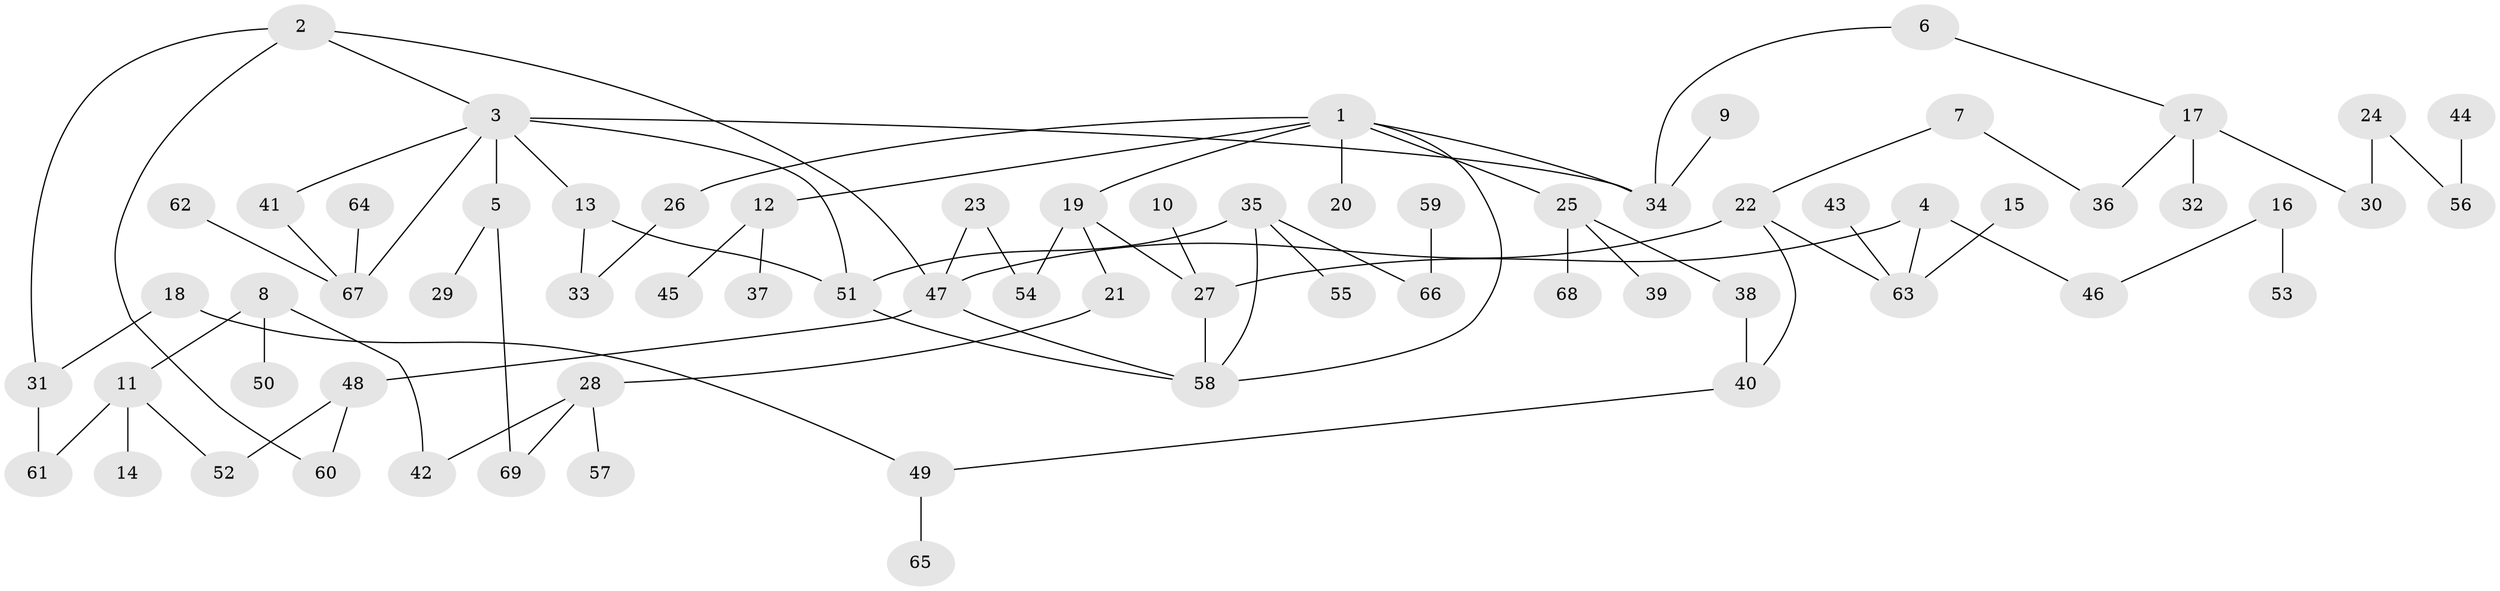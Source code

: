 // original degree distribution, {7: 0.014598540145985401, 6: 0.014598540145985401, 4: 0.058394160583941604, 2: 0.29927007299270075, 5: 0.058394160583941604, 1: 0.3722627737226277, 3: 0.18248175182481752}
// Generated by graph-tools (version 1.1) at 2025/00/03/09/25 03:00:59]
// undirected, 69 vertices, 84 edges
graph export_dot {
graph [start="1"]
  node [color=gray90,style=filled];
  1;
  2;
  3;
  4;
  5;
  6;
  7;
  8;
  9;
  10;
  11;
  12;
  13;
  14;
  15;
  16;
  17;
  18;
  19;
  20;
  21;
  22;
  23;
  24;
  25;
  26;
  27;
  28;
  29;
  30;
  31;
  32;
  33;
  34;
  35;
  36;
  37;
  38;
  39;
  40;
  41;
  42;
  43;
  44;
  45;
  46;
  47;
  48;
  49;
  50;
  51;
  52;
  53;
  54;
  55;
  56;
  57;
  58;
  59;
  60;
  61;
  62;
  63;
  64;
  65;
  66;
  67;
  68;
  69;
  1 -- 12 [weight=1.0];
  1 -- 19 [weight=1.0];
  1 -- 20 [weight=1.0];
  1 -- 25 [weight=1.0];
  1 -- 26 [weight=1.0];
  1 -- 34 [weight=1.0];
  1 -- 58 [weight=1.0];
  2 -- 3 [weight=1.0];
  2 -- 31 [weight=1.0];
  2 -- 47 [weight=1.0];
  2 -- 60 [weight=1.0];
  3 -- 5 [weight=1.0];
  3 -- 13 [weight=1.0];
  3 -- 34 [weight=1.0];
  3 -- 41 [weight=1.0];
  3 -- 51 [weight=1.0];
  3 -- 67 [weight=1.0];
  4 -- 27 [weight=1.0];
  4 -- 46 [weight=1.0];
  4 -- 63 [weight=1.0];
  5 -- 29 [weight=1.0];
  5 -- 69 [weight=1.0];
  6 -- 17 [weight=1.0];
  6 -- 34 [weight=1.0];
  7 -- 22 [weight=1.0];
  7 -- 36 [weight=1.0];
  8 -- 11 [weight=1.0];
  8 -- 42 [weight=1.0];
  8 -- 50 [weight=1.0];
  9 -- 34 [weight=1.0];
  10 -- 27 [weight=1.0];
  11 -- 14 [weight=1.0];
  11 -- 52 [weight=1.0];
  11 -- 61 [weight=1.0];
  12 -- 37 [weight=1.0];
  12 -- 45 [weight=1.0];
  13 -- 33 [weight=1.0];
  13 -- 51 [weight=1.0];
  15 -- 63 [weight=1.0];
  16 -- 46 [weight=1.0];
  16 -- 53 [weight=1.0];
  17 -- 30 [weight=1.0];
  17 -- 32 [weight=1.0];
  17 -- 36 [weight=1.0];
  18 -- 31 [weight=1.0];
  18 -- 49 [weight=1.0];
  19 -- 21 [weight=1.0];
  19 -- 27 [weight=1.0];
  19 -- 54 [weight=1.0];
  21 -- 28 [weight=1.0];
  22 -- 40 [weight=1.0];
  22 -- 47 [weight=1.0];
  22 -- 63 [weight=1.0];
  23 -- 47 [weight=1.0];
  23 -- 54 [weight=1.0];
  24 -- 30 [weight=1.0];
  24 -- 56 [weight=1.0];
  25 -- 38 [weight=1.0];
  25 -- 39 [weight=1.0];
  25 -- 68 [weight=1.0];
  26 -- 33 [weight=1.0];
  27 -- 58 [weight=1.0];
  28 -- 42 [weight=1.0];
  28 -- 57 [weight=1.0];
  28 -- 69 [weight=1.0];
  31 -- 61 [weight=1.0];
  35 -- 51 [weight=1.0];
  35 -- 55 [weight=1.0];
  35 -- 58 [weight=1.0];
  35 -- 66 [weight=1.0];
  38 -- 40 [weight=1.0];
  40 -- 49 [weight=1.0];
  41 -- 67 [weight=1.0];
  43 -- 63 [weight=1.0];
  44 -- 56 [weight=1.0];
  47 -- 48 [weight=1.0];
  47 -- 58 [weight=1.0];
  48 -- 52 [weight=1.0];
  48 -- 60 [weight=1.0];
  49 -- 65 [weight=1.0];
  51 -- 58 [weight=1.0];
  59 -- 66 [weight=1.0];
  62 -- 67 [weight=1.0];
  64 -- 67 [weight=1.0];
}

